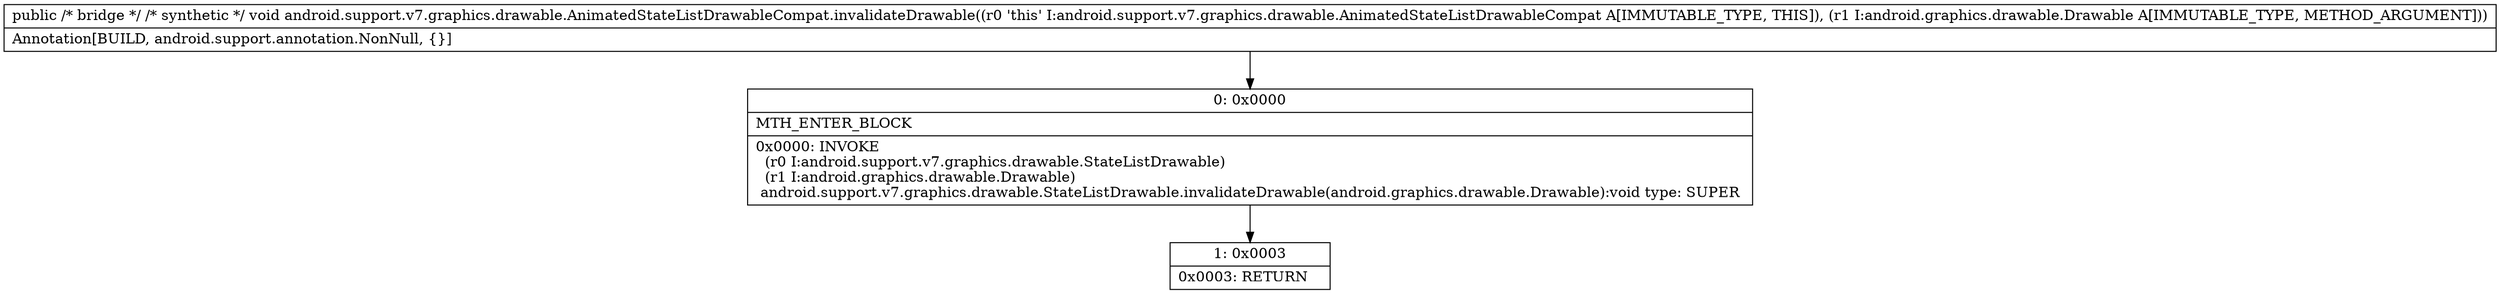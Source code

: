 digraph "CFG forandroid.support.v7.graphics.drawable.AnimatedStateListDrawableCompat.invalidateDrawable(Landroid\/graphics\/drawable\/Drawable;)V" {
Node_0 [shape=record,label="{0\:\ 0x0000|MTH_ENTER_BLOCK\l|0x0000: INVOKE  \l  (r0 I:android.support.v7.graphics.drawable.StateListDrawable)\l  (r1 I:android.graphics.drawable.Drawable)\l android.support.v7.graphics.drawable.StateListDrawable.invalidateDrawable(android.graphics.drawable.Drawable):void type: SUPER \l}"];
Node_1 [shape=record,label="{1\:\ 0x0003|0x0003: RETURN   \l}"];
MethodNode[shape=record,label="{public \/* bridge *\/ \/* synthetic *\/ void android.support.v7.graphics.drawable.AnimatedStateListDrawableCompat.invalidateDrawable((r0 'this' I:android.support.v7.graphics.drawable.AnimatedStateListDrawableCompat A[IMMUTABLE_TYPE, THIS]), (r1 I:android.graphics.drawable.Drawable A[IMMUTABLE_TYPE, METHOD_ARGUMENT]))  | Annotation[BUILD, android.support.annotation.NonNull, \{\}]\l}"];
MethodNode -> Node_0;
Node_0 -> Node_1;
}

